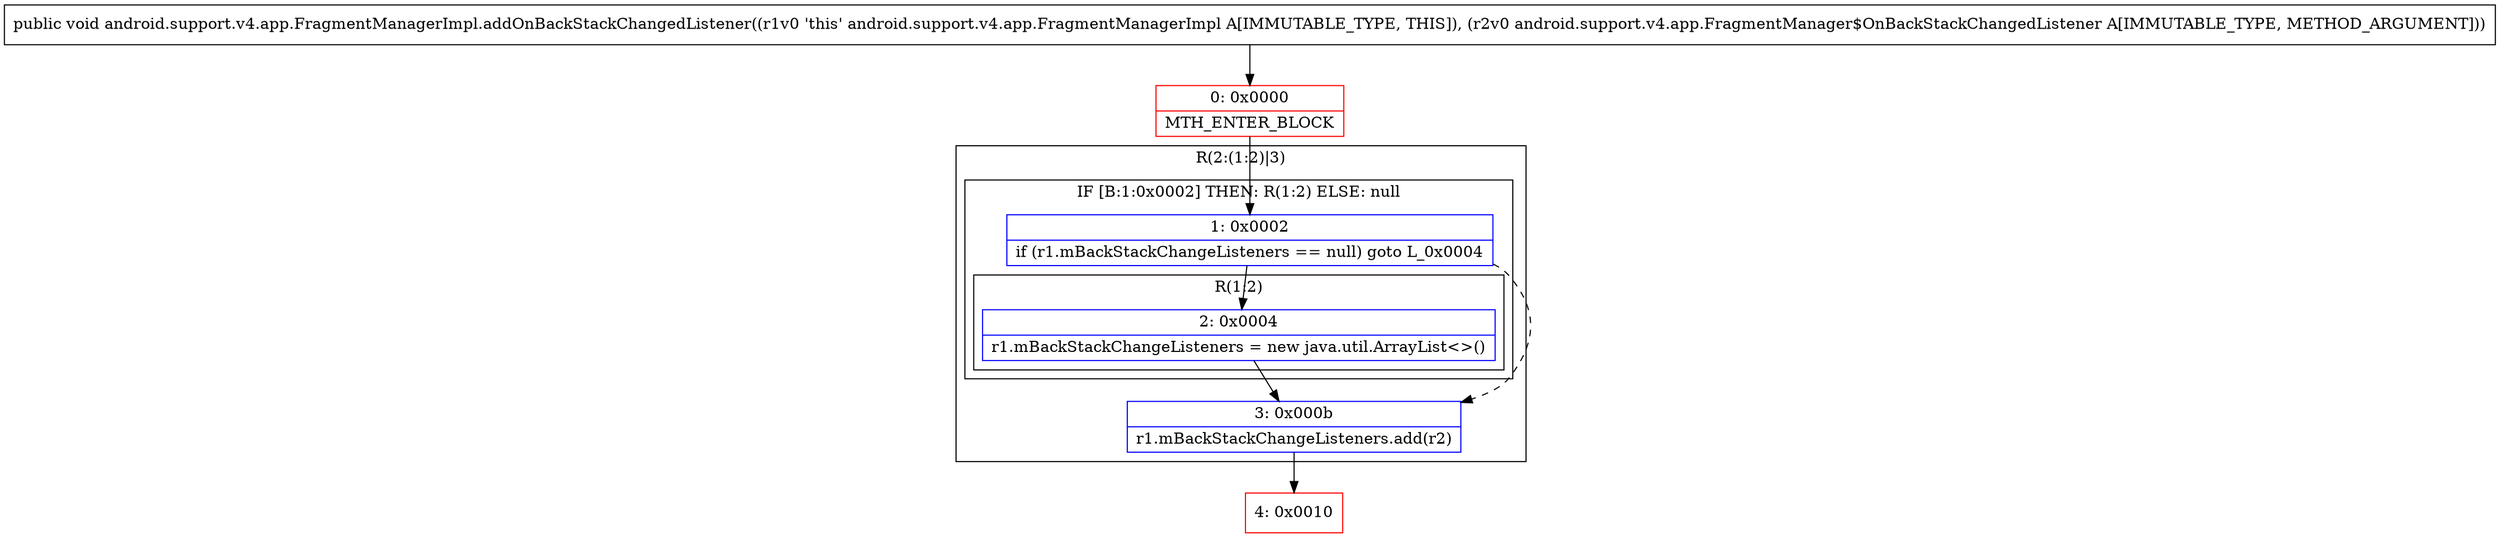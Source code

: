 digraph "CFG forandroid.support.v4.app.FragmentManagerImpl.addOnBackStackChangedListener(Landroid\/support\/v4\/app\/FragmentManager$OnBackStackChangedListener;)V" {
subgraph cluster_Region_1747470476 {
label = "R(2:(1:2)|3)";
node [shape=record,color=blue];
subgraph cluster_IfRegion_43848996 {
label = "IF [B:1:0x0002] THEN: R(1:2) ELSE: null";
node [shape=record,color=blue];
Node_1 [shape=record,label="{1\:\ 0x0002|if (r1.mBackStackChangeListeners == null) goto L_0x0004\l}"];
subgraph cluster_Region_1431780975 {
label = "R(1:2)";
node [shape=record,color=blue];
Node_2 [shape=record,label="{2\:\ 0x0004|r1.mBackStackChangeListeners = new java.util.ArrayList\<\>()\l}"];
}
}
Node_3 [shape=record,label="{3\:\ 0x000b|r1.mBackStackChangeListeners.add(r2)\l}"];
}
Node_0 [shape=record,color=red,label="{0\:\ 0x0000|MTH_ENTER_BLOCK\l}"];
Node_4 [shape=record,color=red,label="{4\:\ 0x0010}"];
MethodNode[shape=record,label="{public void android.support.v4.app.FragmentManagerImpl.addOnBackStackChangedListener((r1v0 'this' android.support.v4.app.FragmentManagerImpl A[IMMUTABLE_TYPE, THIS]), (r2v0 android.support.v4.app.FragmentManager$OnBackStackChangedListener A[IMMUTABLE_TYPE, METHOD_ARGUMENT])) }"];
MethodNode -> Node_0;
Node_1 -> Node_2;
Node_1 -> Node_3[style=dashed];
Node_2 -> Node_3;
Node_3 -> Node_4;
Node_0 -> Node_1;
}

